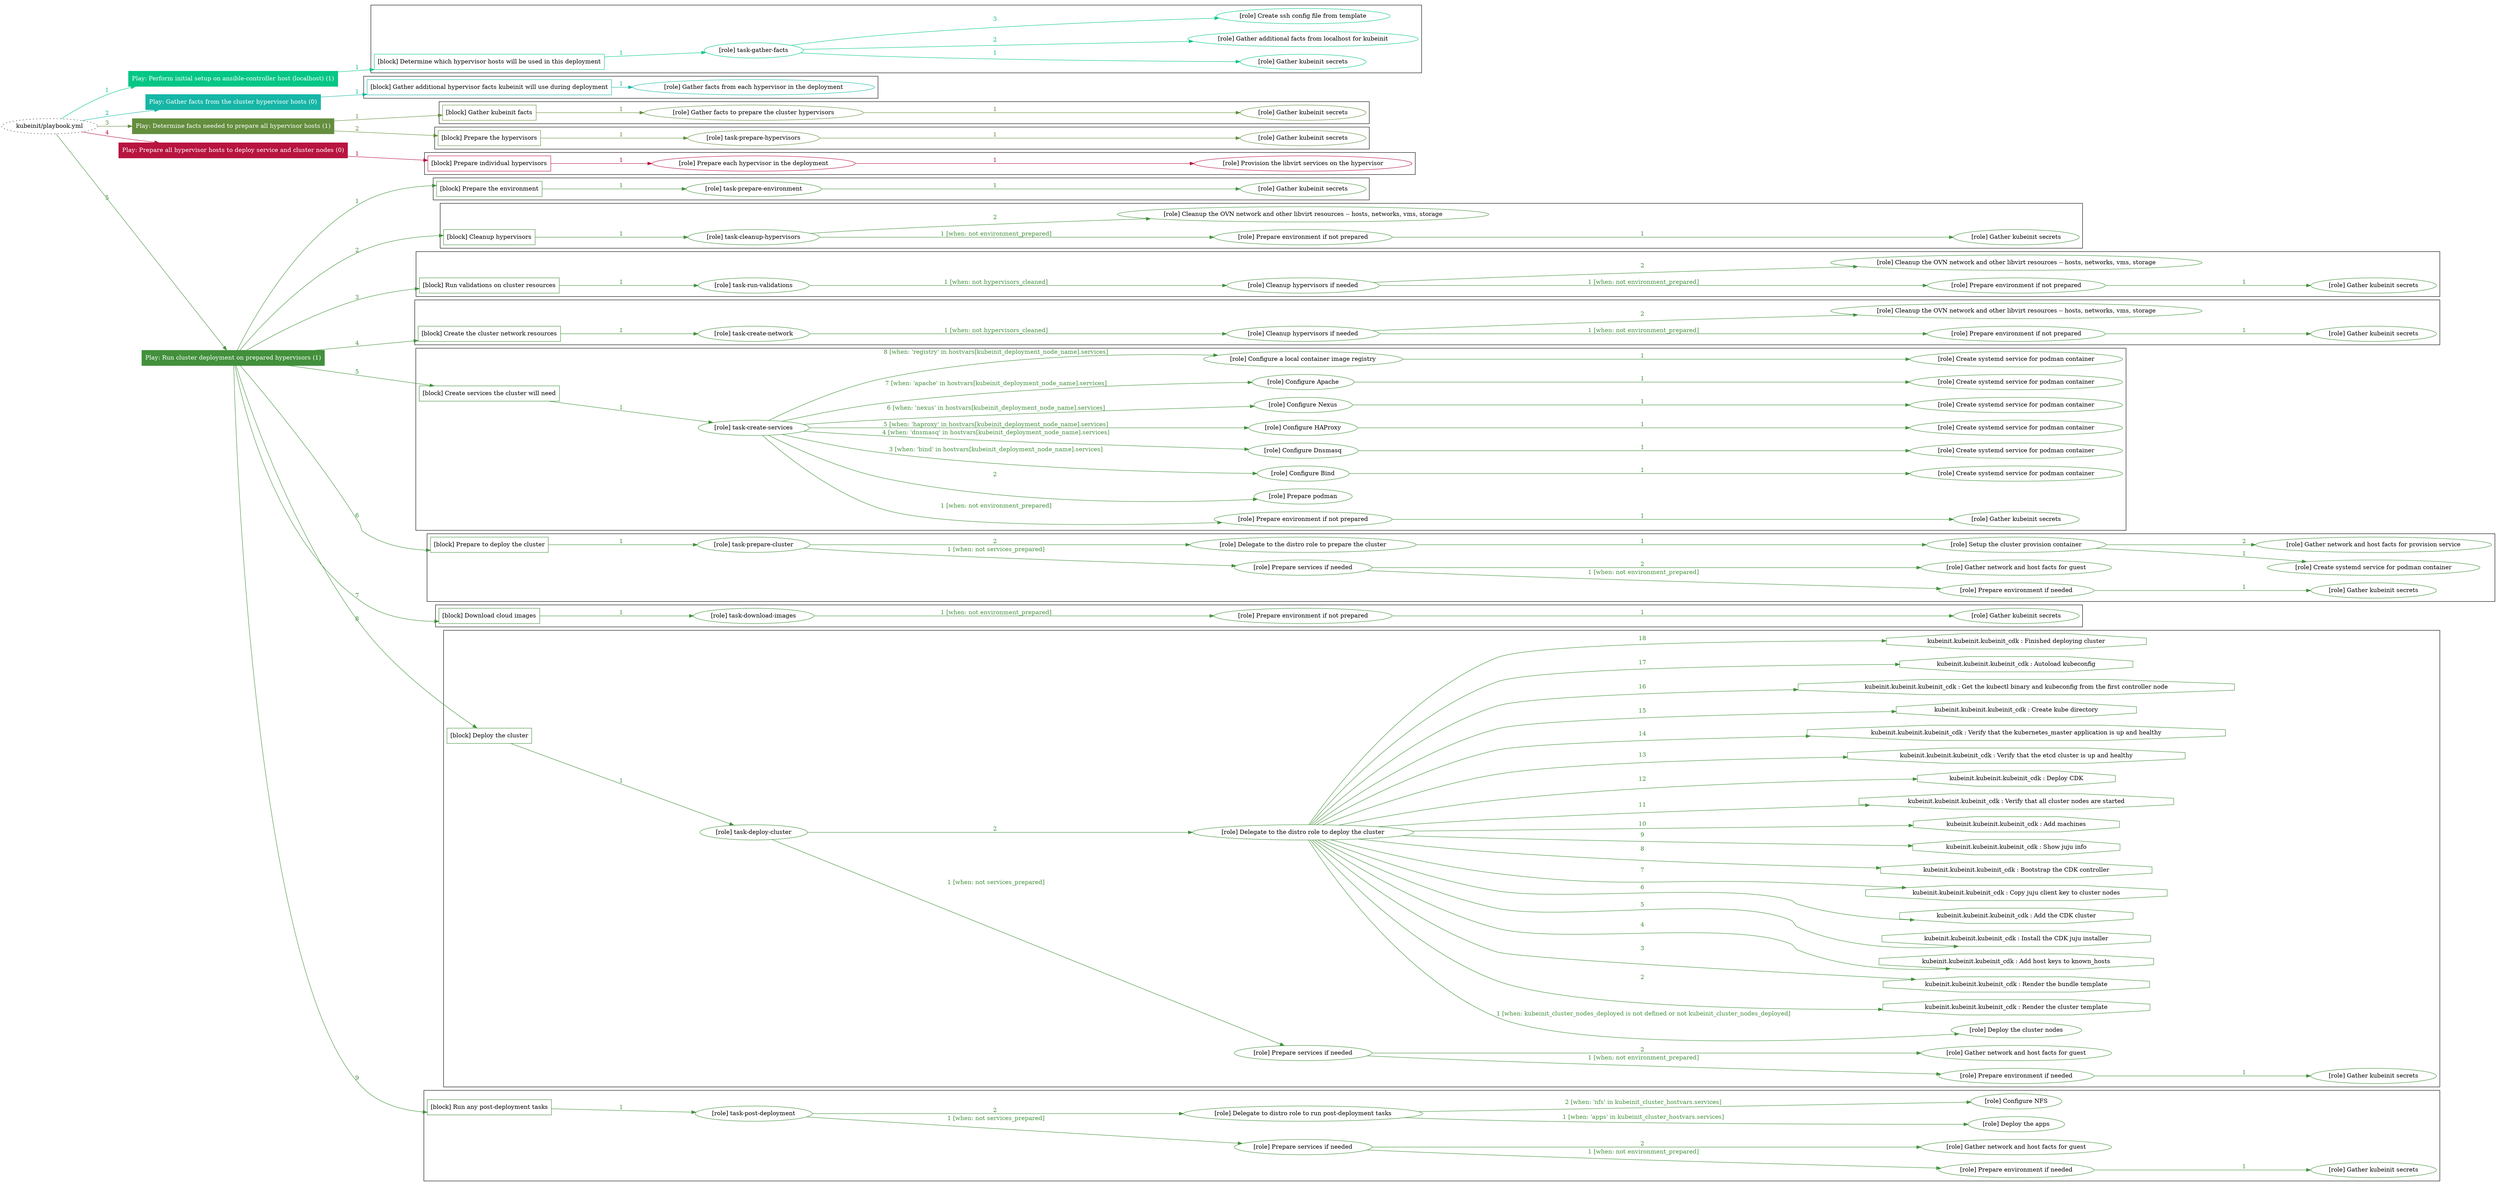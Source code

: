 digraph {
	graph [concentrate=true ordering=in rankdir=LR ratio=fill]
	edge [esep=5 sep=10]
	"kubeinit/playbook.yml" [URL="/home/runner/work/kubeinit/kubeinit/kubeinit/playbook.yml" id=playbook_f7d56a1f style=dotted]
	"kubeinit/playbook.yml" -> play_9d3494f8 [label="1 " color="#05c785" fontcolor="#05c785" id=edge_4e266718 labeltooltip="1 " tooltip="1 "]
	subgraph "Play: Perform initial setup on ansible-controller host (localhost) (1)" {
		play_9d3494f8 [label="Play: Perform initial setup on ansible-controller host (localhost) (1)" URL="/home/runner/work/kubeinit/kubeinit/kubeinit/playbook.yml" color="#05c785" fontcolor="#ffffff" id=play_9d3494f8 shape=box style=filled tooltip=localhost]
		play_9d3494f8 -> block_1e702557 [label=1 color="#05c785" fontcolor="#05c785" id=edge_c987de8f labeltooltip=1 tooltip=1]
		subgraph cluster_block_1e702557 {
			block_1e702557 [label="[block] Determine which hypervisor hosts will be used in this deployment" URL="/home/runner/work/kubeinit/kubeinit/kubeinit/playbook.yml" color="#05c785" id=block_1e702557 labeltooltip="Determine which hypervisor hosts will be used in this deployment" shape=box tooltip="Determine which hypervisor hosts will be used in this deployment"]
			block_1e702557 -> role_63ca5809 [label="1 " color="#05c785" fontcolor="#05c785" id=edge_135722ba labeltooltip="1 " tooltip="1 "]
			subgraph "task-gather-facts" {
				role_63ca5809 [label="[role] task-gather-facts" URL="/home/runner/work/kubeinit/kubeinit/kubeinit/playbook.yml" color="#05c785" id=role_63ca5809 tooltip="task-gather-facts"]
				role_63ca5809 -> role_ccbd1c4d [label="1 " color="#05c785" fontcolor="#05c785" id=edge_70dd1274 labeltooltip="1 " tooltip="1 "]
				subgraph "Gather kubeinit secrets" {
					role_ccbd1c4d [label="[role] Gather kubeinit secrets" URL="/home/runner/.ansible/collections/ansible_collections/kubeinit/kubeinit/roles/kubeinit_prepare/tasks/build_hypervisors_group.yml" color="#05c785" id=role_ccbd1c4d tooltip="Gather kubeinit secrets"]
				}
				role_63ca5809 -> role_51b33261 [label="2 " color="#05c785" fontcolor="#05c785" id=edge_3a1501fa labeltooltip="2 " tooltip="2 "]
				subgraph "Gather additional facts from localhost for kubeinit" {
					role_51b33261 [label="[role] Gather additional facts from localhost for kubeinit" URL="/home/runner/.ansible/collections/ansible_collections/kubeinit/kubeinit/roles/kubeinit_prepare/tasks/build_hypervisors_group.yml" color="#05c785" id=role_51b33261 tooltip="Gather additional facts from localhost for kubeinit"]
				}
				role_63ca5809 -> role_15b1a4b3 [label="3 " color="#05c785" fontcolor="#05c785" id=edge_d379cb49 labeltooltip="3 " tooltip="3 "]
				subgraph "Create ssh config file from template" {
					role_15b1a4b3 [label="[role] Create ssh config file from template" URL="/home/runner/.ansible/collections/ansible_collections/kubeinit/kubeinit/roles/kubeinit_prepare/tasks/build_hypervisors_group.yml" color="#05c785" id=role_15b1a4b3 tooltip="Create ssh config file from template"]
				}
			}
		}
	}
	"kubeinit/playbook.yml" -> play_5dc29656 [label="2 " color="#16b6a7" fontcolor="#16b6a7" id=edge_e780734a labeltooltip="2 " tooltip="2 "]
	subgraph "Play: Gather facts from the cluster hypervisor hosts (0)" {
		play_5dc29656 [label="Play: Gather facts from the cluster hypervisor hosts (0)" URL="/home/runner/work/kubeinit/kubeinit/kubeinit/playbook.yml" color="#16b6a7" fontcolor="#ffffff" id=play_5dc29656 shape=box style=filled tooltip="Play: Gather facts from the cluster hypervisor hosts (0)"]
		play_5dc29656 -> block_cd84ba8a [label=1 color="#16b6a7" fontcolor="#16b6a7" id=edge_fc68fb52 labeltooltip=1 tooltip=1]
		subgraph cluster_block_cd84ba8a {
			block_cd84ba8a [label="[block] Gather additional hypervisor facts kubeinit will use during deployment" URL="/home/runner/work/kubeinit/kubeinit/kubeinit/playbook.yml" color="#16b6a7" id=block_cd84ba8a labeltooltip="Gather additional hypervisor facts kubeinit will use during deployment" shape=box tooltip="Gather additional hypervisor facts kubeinit will use during deployment"]
			block_cd84ba8a -> role_bec9bb4e [label="1 " color="#16b6a7" fontcolor="#16b6a7" id=edge_7e86fb3c labeltooltip="1 " tooltip="1 "]
			subgraph "Gather facts from each hypervisor in the deployment" {
				role_bec9bb4e [label="[role] Gather facts from each hypervisor in the deployment" URL="/home/runner/work/kubeinit/kubeinit/kubeinit/playbook.yml" color="#16b6a7" id=role_bec9bb4e tooltip="Gather facts from each hypervisor in the deployment"]
			}
		}
	}
	"kubeinit/playbook.yml" -> play_b7d70bad [label="3 " color="#648e3e" fontcolor="#648e3e" id=edge_923982c4 labeltooltip="3 " tooltip="3 "]
	subgraph "Play: Determine facts needed to prepare all hypervisor hosts (1)" {
		play_b7d70bad [label="Play: Determine facts needed to prepare all hypervisor hosts (1)" URL="/home/runner/work/kubeinit/kubeinit/kubeinit/playbook.yml" color="#648e3e" fontcolor="#ffffff" id=play_b7d70bad shape=box style=filled tooltip=localhost]
		play_b7d70bad -> block_88d6a4b0 [label=1 color="#648e3e" fontcolor="#648e3e" id=edge_d62a795f labeltooltip=1 tooltip=1]
		subgraph cluster_block_88d6a4b0 {
			block_88d6a4b0 [label="[block] Gather kubeinit facts" URL="/home/runner/work/kubeinit/kubeinit/kubeinit/playbook.yml" color="#648e3e" id=block_88d6a4b0 labeltooltip="Gather kubeinit facts" shape=box tooltip="Gather kubeinit facts"]
			block_88d6a4b0 -> role_e372babe [label="1 " color="#648e3e" fontcolor="#648e3e" id=edge_d9eb8010 labeltooltip="1 " tooltip="1 "]
			subgraph "Gather facts to prepare the cluster hypervisors" {
				role_e372babe [label="[role] Gather facts to prepare the cluster hypervisors" URL="/home/runner/work/kubeinit/kubeinit/kubeinit/playbook.yml" color="#648e3e" id=role_e372babe tooltip="Gather facts to prepare the cluster hypervisors"]
				role_e372babe -> role_44e50f25 [label="1 " color="#648e3e" fontcolor="#648e3e" id=edge_b357e4c8 labeltooltip="1 " tooltip="1 "]
				subgraph "Gather kubeinit secrets" {
					role_44e50f25 [label="[role] Gather kubeinit secrets" URL="/home/runner/.ansible/collections/ansible_collections/kubeinit/kubeinit/roles/kubeinit_prepare/tasks/gather_kubeinit_facts.yml" color="#648e3e" id=role_44e50f25 tooltip="Gather kubeinit secrets"]
				}
			}
		}
		play_b7d70bad -> block_1d3f96f5 [label=2 color="#648e3e" fontcolor="#648e3e" id=edge_05e28e04 labeltooltip=2 tooltip=2]
		subgraph cluster_block_1d3f96f5 {
			block_1d3f96f5 [label="[block] Prepare the hypervisors" URL="/home/runner/work/kubeinit/kubeinit/kubeinit/playbook.yml" color="#648e3e" id=block_1d3f96f5 labeltooltip="Prepare the hypervisors" shape=box tooltip="Prepare the hypervisors"]
			block_1d3f96f5 -> role_72ad8587 [label="1 " color="#648e3e" fontcolor="#648e3e" id=edge_330543e3 labeltooltip="1 " tooltip="1 "]
			subgraph "task-prepare-hypervisors" {
				role_72ad8587 [label="[role] task-prepare-hypervisors" URL="/home/runner/work/kubeinit/kubeinit/kubeinit/playbook.yml" color="#648e3e" id=role_72ad8587 tooltip="task-prepare-hypervisors"]
				role_72ad8587 -> role_0f7a895f [label="1 " color="#648e3e" fontcolor="#648e3e" id=edge_5cdeebf2 labeltooltip="1 " tooltip="1 "]
				subgraph "Gather kubeinit secrets" {
					role_0f7a895f [label="[role] Gather kubeinit secrets" URL="/home/runner/.ansible/collections/ansible_collections/kubeinit/kubeinit/roles/kubeinit_prepare/tasks/gather_kubeinit_facts.yml" color="#648e3e" id=role_0f7a895f tooltip="Gather kubeinit secrets"]
				}
			}
		}
	}
	"kubeinit/playbook.yml" -> play_567fe848 [label="4 " color="#b81440" fontcolor="#b81440" id=edge_e64dbb48 labeltooltip="4 " tooltip="4 "]
	subgraph "Play: Prepare all hypervisor hosts to deploy service and cluster nodes (0)" {
		play_567fe848 [label="Play: Prepare all hypervisor hosts to deploy service and cluster nodes (0)" URL="/home/runner/work/kubeinit/kubeinit/kubeinit/playbook.yml" color="#b81440" fontcolor="#ffffff" id=play_567fe848 shape=box style=filled tooltip="Play: Prepare all hypervisor hosts to deploy service and cluster nodes (0)"]
		play_567fe848 -> block_f925129b [label=1 color="#b81440" fontcolor="#b81440" id=edge_7367eda6 labeltooltip=1 tooltip=1]
		subgraph cluster_block_f925129b {
			block_f925129b [label="[block] Prepare individual hypervisors" URL="/home/runner/work/kubeinit/kubeinit/kubeinit/playbook.yml" color="#b81440" id=block_f925129b labeltooltip="Prepare individual hypervisors" shape=box tooltip="Prepare individual hypervisors"]
			block_f925129b -> role_df6548ea [label="1 " color="#b81440" fontcolor="#b81440" id=edge_834b8fbd labeltooltip="1 " tooltip="1 "]
			subgraph "Prepare each hypervisor in the deployment" {
				role_df6548ea [label="[role] Prepare each hypervisor in the deployment" URL="/home/runner/work/kubeinit/kubeinit/kubeinit/playbook.yml" color="#b81440" id=role_df6548ea tooltip="Prepare each hypervisor in the deployment"]
				role_df6548ea -> role_e9e44abd [label="1 " color="#b81440" fontcolor="#b81440" id=edge_6ff7aff7 labeltooltip="1 " tooltip="1 "]
				subgraph "Provision the libvirt services on the hypervisor" {
					role_e9e44abd [label="[role] Provision the libvirt services on the hypervisor" URL="/home/runner/.ansible/collections/ansible_collections/kubeinit/kubeinit/roles/kubeinit_prepare/tasks/prepare_hypervisor.yml" color="#b81440" id=role_e9e44abd tooltip="Provision the libvirt services on the hypervisor"]
				}
			}
		}
	}
	"kubeinit/playbook.yml" -> play_abccce9b [label="5 " color="#42903c" fontcolor="#42903c" id=edge_ed0b6372 labeltooltip="5 " tooltip="5 "]
	subgraph "Play: Run cluster deployment on prepared hypervisors (1)" {
		play_abccce9b [label="Play: Run cluster deployment on prepared hypervisors (1)" URL="/home/runner/work/kubeinit/kubeinit/kubeinit/playbook.yml" color="#42903c" fontcolor="#ffffff" id=play_abccce9b shape=box style=filled tooltip=localhost]
		play_abccce9b -> block_70b73c59 [label=1 color="#42903c" fontcolor="#42903c" id=edge_b7bed525 labeltooltip=1 tooltip=1]
		subgraph cluster_block_70b73c59 {
			block_70b73c59 [label="[block] Prepare the environment" URL="/home/runner/work/kubeinit/kubeinit/kubeinit/playbook.yml" color="#42903c" id=block_70b73c59 labeltooltip="Prepare the environment" shape=box tooltip="Prepare the environment"]
			block_70b73c59 -> role_2d1d593f [label="1 " color="#42903c" fontcolor="#42903c" id=edge_42234bd9 labeltooltip="1 " tooltip="1 "]
			subgraph "task-prepare-environment" {
				role_2d1d593f [label="[role] task-prepare-environment" URL="/home/runner/work/kubeinit/kubeinit/kubeinit/playbook.yml" color="#42903c" id=role_2d1d593f tooltip="task-prepare-environment"]
				role_2d1d593f -> role_10525977 [label="1 " color="#42903c" fontcolor="#42903c" id=edge_3ddb04d9 labeltooltip="1 " tooltip="1 "]
				subgraph "Gather kubeinit secrets" {
					role_10525977 [label="[role] Gather kubeinit secrets" URL="/home/runner/.ansible/collections/ansible_collections/kubeinit/kubeinit/roles/kubeinit_prepare/tasks/gather_kubeinit_facts.yml" color="#42903c" id=role_10525977 tooltip="Gather kubeinit secrets"]
				}
			}
		}
		play_abccce9b -> block_73633639 [label=2 color="#42903c" fontcolor="#42903c" id=edge_e1ca526a labeltooltip=2 tooltip=2]
		subgraph cluster_block_73633639 {
			block_73633639 [label="[block] Cleanup hypervisors" URL="/home/runner/work/kubeinit/kubeinit/kubeinit/playbook.yml" color="#42903c" id=block_73633639 labeltooltip="Cleanup hypervisors" shape=box tooltip="Cleanup hypervisors"]
			block_73633639 -> role_f7b29eb9 [label="1 " color="#42903c" fontcolor="#42903c" id=edge_332ef39d labeltooltip="1 " tooltip="1 "]
			subgraph "task-cleanup-hypervisors" {
				role_f7b29eb9 [label="[role] task-cleanup-hypervisors" URL="/home/runner/work/kubeinit/kubeinit/kubeinit/playbook.yml" color="#42903c" id=role_f7b29eb9 tooltip="task-cleanup-hypervisors"]
				role_f7b29eb9 -> role_f4f5d958 [label="1 [when: not environment_prepared]" color="#42903c" fontcolor="#42903c" id=edge_9ed3f8a7 labeltooltip="1 [when: not environment_prepared]" tooltip="1 [when: not environment_prepared]"]
				subgraph "Prepare environment if not prepared" {
					role_f4f5d958 [label="[role] Prepare environment if not prepared" URL="/home/runner/.ansible/collections/ansible_collections/kubeinit/kubeinit/roles/kubeinit_prepare/tasks/cleanup_hypervisors.yml" color="#42903c" id=role_f4f5d958 tooltip="Prepare environment if not prepared"]
					role_f4f5d958 -> role_d607e94b [label="1 " color="#42903c" fontcolor="#42903c" id=edge_22d90299 labeltooltip="1 " tooltip="1 "]
					subgraph "Gather kubeinit secrets" {
						role_d607e94b [label="[role] Gather kubeinit secrets" URL="/home/runner/.ansible/collections/ansible_collections/kubeinit/kubeinit/roles/kubeinit_prepare/tasks/gather_kubeinit_facts.yml" color="#42903c" id=role_d607e94b tooltip="Gather kubeinit secrets"]
					}
				}
				role_f7b29eb9 -> role_53a4f9b1 [label="2 " color="#42903c" fontcolor="#42903c" id=edge_396d3b3f labeltooltip="2 " tooltip="2 "]
				subgraph "Cleanup the OVN network and other libvirt resources -- hosts, networks, vms, storage" {
					role_53a4f9b1 [label="[role] Cleanup the OVN network and other libvirt resources -- hosts, networks, vms, storage" URL="/home/runner/.ansible/collections/ansible_collections/kubeinit/kubeinit/roles/kubeinit_prepare/tasks/cleanup_hypervisors.yml" color="#42903c" id=role_53a4f9b1 tooltip="Cleanup the OVN network and other libvirt resources -- hosts, networks, vms, storage"]
				}
			}
		}
		play_abccce9b -> block_12a9a3de [label=3 color="#42903c" fontcolor="#42903c" id=edge_8e07f3e9 labeltooltip=3 tooltip=3]
		subgraph cluster_block_12a9a3de {
			block_12a9a3de [label="[block] Run validations on cluster resources" URL="/home/runner/work/kubeinit/kubeinit/kubeinit/playbook.yml" color="#42903c" id=block_12a9a3de labeltooltip="Run validations on cluster resources" shape=box tooltip="Run validations on cluster resources"]
			block_12a9a3de -> role_8befc4a2 [label="1 " color="#42903c" fontcolor="#42903c" id=edge_47675857 labeltooltip="1 " tooltip="1 "]
			subgraph "task-run-validations" {
				role_8befc4a2 [label="[role] task-run-validations" URL="/home/runner/work/kubeinit/kubeinit/kubeinit/playbook.yml" color="#42903c" id=role_8befc4a2 tooltip="task-run-validations"]
				role_8befc4a2 -> role_1d432547 [label="1 [when: not hypervisors_cleaned]" color="#42903c" fontcolor="#42903c" id=edge_67d72c9a labeltooltip="1 [when: not hypervisors_cleaned]" tooltip="1 [when: not hypervisors_cleaned]"]
				subgraph "Cleanup hypervisors if needed" {
					role_1d432547 [label="[role] Cleanup hypervisors if needed" URL="/home/runner/.ansible/collections/ansible_collections/kubeinit/kubeinit/roles/kubeinit_validations/tasks/main.yml" color="#42903c" id=role_1d432547 tooltip="Cleanup hypervisors if needed"]
					role_1d432547 -> role_c7fdb4a0 [label="1 [when: not environment_prepared]" color="#42903c" fontcolor="#42903c" id=edge_5541d632 labeltooltip="1 [when: not environment_prepared]" tooltip="1 [when: not environment_prepared]"]
					subgraph "Prepare environment if not prepared" {
						role_c7fdb4a0 [label="[role] Prepare environment if not prepared" URL="/home/runner/.ansible/collections/ansible_collections/kubeinit/kubeinit/roles/kubeinit_prepare/tasks/cleanup_hypervisors.yml" color="#42903c" id=role_c7fdb4a0 tooltip="Prepare environment if not prepared"]
						role_c7fdb4a0 -> role_44c9ba1e [label="1 " color="#42903c" fontcolor="#42903c" id=edge_c2871e2d labeltooltip="1 " tooltip="1 "]
						subgraph "Gather kubeinit secrets" {
							role_44c9ba1e [label="[role] Gather kubeinit secrets" URL="/home/runner/.ansible/collections/ansible_collections/kubeinit/kubeinit/roles/kubeinit_prepare/tasks/gather_kubeinit_facts.yml" color="#42903c" id=role_44c9ba1e tooltip="Gather kubeinit secrets"]
						}
					}
					role_1d432547 -> role_24dc0018 [label="2 " color="#42903c" fontcolor="#42903c" id=edge_713992dc labeltooltip="2 " tooltip="2 "]
					subgraph "Cleanup the OVN network and other libvirt resources -- hosts, networks, vms, storage" {
						role_24dc0018 [label="[role] Cleanup the OVN network and other libvirt resources -- hosts, networks, vms, storage" URL="/home/runner/.ansible/collections/ansible_collections/kubeinit/kubeinit/roles/kubeinit_prepare/tasks/cleanup_hypervisors.yml" color="#42903c" id=role_24dc0018 tooltip="Cleanup the OVN network and other libvirt resources -- hosts, networks, vms, storage"]
					}
				}
			}
		}
		play_abccce9b -> block_a97b1d2b [label=4 color="#42903c" fontcolor="#42903c" id=edge_5d04937b labeltooltip=4 tooltip=4]
		subgraph cluster_block_a97b1d2b {
			block_a97b1d2b [label="[block] Create the cluster network resources" URL="/home/runner/work/kubeinit/kubeinit/kubeinit/playbook.yml" color="#42903c" id=block_a97b1d2b labeltooltip="Create the cluster network resources" shape=box tooltip="Create the cluster network resources"]
			block_a97b1d2b -> role_7c0dde4b [label="1 " color="#42903c" fontcolor="#42903c" id=edge_e29b3566 labeltooltip="1 " tooltip="1 "]
			subgraph "task-create-network" {
				role_7c0dde4b [label="[role] task-create-network" URL="/home/runner/work/kubeinit/kubeinit/kubeinit/playbook.yml" color="#42903c" id=role_7c0dde4b tooltip="task-create-network"]
				role_7c0dde4b -> role_24efa6b0 [label="1 [when: not hypervisors_cleaned]" color="#42903c" fontcolor="#42903c" id=edge_4a710a80 labeltooltip="1 [when: not hypervisors_cleaned]" tooltip="1 [when: not hypervisors_cleaned]"]
				subgraph "Cleanup hypervisors if needed" {
					role_24efa6b0 [label="[role] Cleanup hypervisors if needed" URL="/home/runner/.ansible/collections/ansible_collections/kubeinit/kubeinit/roles/kubeinit_libvirt/tasks/create_network.yml" color="#42903c" id=role_24efa6b0 tooltip="Cleanup hypervisors if needed"]
					role_24efa6b0 -> role_05bc249f [label="1 [when: not environment_prepared]" color="#42903c" fontcolor="#42903c" id=edge_0163241c labeltooltip="1 [when: not environment_prepared]" tooltip="1 [when: not environment_prepared]"]
					subgraph "Prepare environment if not prepared" {
						role_05bc249f [label="[role] Prepare environment if not prepared" URL="/home/runner/.ansible/collections/ansible_collections/kubeinit/kubeinit/roles/kubeinit_prepare/tasks/cleanup_hypervisors.yml" color="#42903c" id=role_05bc249f tooltip="Prepare environment if not prepared"]
						role_05bc249f -> role_8cc1898f [label="1 " color="#42903c" fontcolor="#42903c" id=edge_b1630567 labeltooltip="1 " tooltip="1 "]
						subgraph "Gather kubeinit secrets" {
							role_8cc1898f [label="[role] Gather kubeinit secrets" URL="/home/runner/.ansible/collections/ansible_collections/kubeinit/kubeinit/roles/kubeinit_prepare/tasks/gather_kubeinit_facts.yml" color="#42903c" id=role_8cc1898f tooltip="Gather kubeinit secrets"]
						}
					}
					role_24efa6b0 -> role_633624ba [label="2 " color="#42903c" fontcolor="#42903c" id=edge_cf6f880e labeltooltip="2 " tooltip="2 "]
					subgraph "Cleanup the OVN network and other libvirt resources -- hosts, networks, vms, storage" {
						role_633624ba [label="[role] Cleanup the OVN network and other libvirt resources -- hosts, networks, vms, storage" URL="/home/runner/.ansible/collections/ansible_collections/kubeinit/kubeinit/roles/kubeinit_prepare/tasks/cleanup_hypervisors.yml" color="#42903c" id=role_633624ba tooltip="Cleanup the OVN network and other libvirt resources -- hosts, networks, vms, storage"]
					}
				}
			}
		}
		play_abccce9b -> block_24bbe177 [label=5 color="#42903c" fontcolor="#42903c" id=edge_2e0acec4 labeltooltip=5 tooltip=5]
		subgraph cluster_block_24bbe177 {
			block_24bbe177 [label="[block] Create services the cluster will need" URL="/home/runner/work/kubeinit/kubeinit/kubeinit/playbook.yml" color="#42903c" id=block_24bbe177 labeltooltip="Create services the cluster will need" shape=box tooltip="Create services the cluster will need"]
			block_24bbe177 -> role_bc8ef441 [label="1 " color="#42903c" fontcolor="#42903c" id=edge_83f59c9d labeltooltip="1 " tooltip="1 "]
			subgraph "task-create-services" {
				role_bc8ef441 [label="[role] task-create-services" URL="/home/runner/work/kubeinit/kubeinit/kubeinit/playbook.yml" color="#42903c" id=role_bc8ef441 tooltip="task-create-services"]
				role_bc8ef441 -> role_fa4e6e13 [label="1 [when: not environment_prepared]" color="#42903c" fontcolor="#42903c" id=edge_e1fc8f92 labeltooltip="1 [when: not environment_prepared]" tooltip="1 [when: not environment_prepared]"]
				subgraph "Prepare environment if not prepared" {
					role_fa4e6e13 [label="[role] Prepare environment if not prepared" URL="/home/runner/.ansible/collections/ansible_collections/kubeinit/kubeinit/roles/kubeinit_services/tasks/main.yml" color="#42903c" id=role_fa4e6e13 tooltip="Prepare environment if not prepared"]
					role_fa4e6e13 -> role_e470ef83 [label="1 " color="#42903c" fontcolor="#42903c" id=edge_4340dc14 labeltooltip="1 " tooltip="1 "]
					subgraph "Gather kubeinit secrets" {
						role_e470ef83 [label="[role] Gather kubeinit secrets" URL="/home/runner/.ansible/collections/ansible_collections/kubeinit/kubeinit/roles/kubeinit_prepare/tasks/gather_kubeinit_facts.yml" color="#42903c" id=role_e470ef83 tooltip="Gather kubeinit secrets"]
					}
				}
				role_bc8ef441 -> role_cfb52f1d [label="2 " color="#42903c" fontcolor="#42903c" id=edge_f4518dd8 labeltooltip="2 " tooltip="2 "]
				subgraph "Prepare podman" {
					role_cfb52f1d [label="[role] Prepare podman" URL="/home/runner/.ansible/collections/ansible_collections/kubeinit/kubeinit/roles/kubeinit_services/tasks/00_create_service_pod.yml" color="#42903c" id=role_cfb52f1d tooltip="Prepare podman"]
				}
				role_bc8ef441 -> role_87d46d2c [label="3 [when: 'bind' in hostvars[kubeinit_deployment_node_name].services]" color="#42903c" fontcolor="#42903c" id=edge_8e3e97ef labeltooltip="3 [when: 'bind' in hostvars[kubeinit_deployment_node_name].services]" tooltip="3 [when: 'bind' in hostvars[kubeinit_deployment_node_name].services]"]
				subgraph "Configure Bind" {
					role_87d46d2c [label="[role] Configure Bind" URL="/home/runner/.ansible/collections/ansible_collections/kubeinit/kubeinit/roles/kubeinit_services/tasks/start_services_containers.yml" color="#42903c" id=role_87d46d2c tooltip="Configure Bind"]
					role_87d46d2c -> role_81d71bec [label="1 " color="#42903c" fontcolor="#42903c" id=edge_4f6de973 labeltooltip="1 " tooltip="1 "]
					subgraph "Create systemd service for podman container" {
						role_81d71bec [label="[role] Create systemd service for podman container" URL="/home/runner/.ansible/collections/ansible_collections/kubeinit/kubeinit/roles/kubeinit_bind/tasks/main.yml" color="#42903c" id=role_81d71bec tooltip="Create systemd service for podman container"]
					}
				}
				role_bc8ef441 -> role_2c9913e2 [label="4 [when: 'dnsmasq' in hostvars[kubeinit_deployment_node_name].services]" color="#42903c" fontcolor="#42903c" id=edge_2671e858 labeltooltip="4 [when: 'dnsmasq' in hostvars[kubeinit_deployment_node_name].services]" tooltip="4 [when: 'dnsmasq' in hostvars[kubeinit_deployment_node_name].services]"]
				subgraph "Configure Dnsmasq" {
					role_2c9913e2 [label="[role] Configure Dnsmasq" URL="/home/runner/.ansible/collections/ansible_collections/kubeinit/kubeinit/roles/kubeinit_services/tasks/start_services_containers.yml" color="#42903c" id=role_2c9913e2 tooltip="Configure Dnsmasq"]
					role_2c9913e2 -> role_ccaaa0f1 [label="1 " color="#42903c" fontcolor="#42903c" id=edge_061f35b1 labeltooltip="1 " tooltip="1 "]
					subgraph "Create systemd service for podman container" {
						role_ccaaa0f1 [label="[role] Create systemd service for podman container" URL="/home/runner/.ansible/collections/ansible_collections/kubeinit/kubeinit/roles/kubeinit_dnsmasq/tasks/main.yml" color="#42903c" id=role_ccaaa0f1 tooltip="Create systemd service for podman container"]
					}
				}
				role_bc8ef441 -> role_432c2261 [label="5 [when: 'haproxy' in hostvars[kubeinit_deployment_node_name].services]" color="#42903c" fontcolor="#42903c" id=edge_e11898b4 labeltooltip="5 [when: 'haproxy' in hostvars[kubeinit_deployment_node_name].services]" tooltip="5 [when: 'haproxy' in hostvars[kubeinit_deployment_node_name].services]"]
				subgraph "Configure HAProxy" {
					role_432c2261 [label="[role] Configure HAProxy" URL="/home/runner/.ansible/collections/ansible_collections/kubeinit/kubeinit/roles/kubeinit_services/tasks/start_services_containers.yml" color="#42903c" id=role_432c2261 tooltip="Configure HAProxy"]
					role_432c2261 -> role_427f7380 [label="1 " color="#42903c" fontcolor="#42903c" id=edge_f9699f25 labeltooltip="1 " tooltip="1 "]
					subgraph "Create systemd service for podman container" {
						role_427f7380 [label="[role] Create systemd service for podman container" URL="/home/runner/.ansible/collections/ansible_collections/kubeinit/kubeinit/roles/kubeinit_haproxy/tasks/main.yml" color="#42903c" id=role_427f7380 tooltip="Create systemd service for podman container"]
					}
				}
				role_bc8ef441 -> role_cc9f2e1f [label="6 [when: 'nexus' in hostvars[kubeinit_deployment_node_name].services]" color="#42903c" fontcolor="#42903c" id=edge_07650c47 labeltooltip="6 [when: 'nexus' in hostvars[kubeinit_deployment_node_name].services]" tooltip="6 [when: 'nexus' in hostvars[kubeinit_deployment_node_name].services]"]
				subgraph "Configure Nexus" {
					role_cc9f2e1f [label="[role] Configure Nexus" URL="/home/runner/.ansible/collections/ansible_collections/kubeinit/kubeinit/roles/kubeinit_services/tasks/start_services_containers.yml" color="#42903c" id=role_cc9f2e1f tooltip="Configure Nexus"]
					role_cc9f2e1f -> role_c7fa2d1a [label="1 " color="#42903c" fontcolor="#42903c" id=edge_dcd483c2 labeltooltip="1 " tooltip="1 "]
					subgraph "Create systemd service for podman container" {
						role_c7fa2d1a [label="[role] Create systemd service for podman container" URL="/home/runner/.ansible/collections/ansible_collections/kubeinit/kubeinit/roles/kubeinit_nexus/tasks/main.yml" color="#42903c" id=role_c7fa2d1a tooltip="Create systemd service for podman container"]
					}
				}
				role_bc8ef441 -> role_5aa10f9f [label="7 [when: 'apache' in hostvars[kubeinit_deployment_node_name].services]" color="#42903c" fontcolor="#42903c" id=edge_da2cc0d7 labeltooltip="7 [when: 'apache' in hostvars[kubeinit_deployment_node_name].services]" tooltip="7 [when: 'apache' in hostvars[kubeinit_deployment_node_name].services]"]
				subgraph "Configure Apache" {
					role_5aa10f9f [label="[role] Configure Apache" URL="/home/runner/.ansible/collections/ansible_collections/kubeinit/kubeinit/roles/kubeinit_services/tasks/start_services_containers.yml" color="#42903c" id=role_5aa10f9f tooltip="Configure Apache"]
					role_5aa10f9f -> role_e1c06a20 [label="1 " color="#42903c" fontcolor="#42903c" id=edge_0be2514d labeltooltip="1 " tooltip="1 "]
					subgraph "Create systemd service for podman container" {
						role_e1c06a20 [label="[role] Create systemd service for podman container" URL="/home/runner/.ansible/collections/ansible_collections/kubeinit/kubeinit/roles/kubeinit_apache/tasks/main.yml" color="#42903c" id=role_e1c06a20 tooltip="Create systemd service for podman container"]
					}
				}
				role_bc8ef441 -> role_eaf4893b [label="8 [when: 'registry' in hostvars[kubeinit_deployment_node_name].services]" color="#42903c" fontcolor="#42903c" id=edge_7cb4bcd3 labeltooltip="8 [when: 'registry' in hostvars[kubeinit_deployment_node_name].services]" tooltip="8 [when: 'registry' in hostvars[kubeinit_deployment_node_name].services]"]
				subgraph "Configure a local container image registry" {
					role_eaf4893b [label="[role] Configure a local container image registry" URL="/home/runner/.ansible/collections/ansible_collections/kubeinit/kubeinit/roles/kubeinit_services/tasks/start_services_containers.yml" color="#42903c" id=role_eaf4893b tooltip="Configure a local container image registry"]
					role_eaf4893b -> role_3c49e866 [label="1 " color="#42903c" fontcolor="#42903c" id=edge_044c89cc labeltooltip="1 " tooltip="1 "]
					subgraph "Create systemd service for podman container" {
						role_3c49e866 [label="[role] Create systemd service for podman container" URL="/home/runner/.ansible/collections/ansible_collections/kubeinit/kubeinit/roles/kubeinit_registry/tasks/main.yml" color="#42903c" id=role_3c49e866 tooltip="Create systemd service for podman container"]
					}
				}
			}
		}
		play_abccce9b -> block_efd78b9a [label=6 color="#42903c" fontcolor="#42903c" id=edge_b3d43a85 labeltooltip=6 tooltip=6]
		subgraph cluster_block_efd78b9a {
			block_efd78b9a [label="[block] Prepare to deploy the cluster" URL="/home/runner/work/kubeinit/kubeinit/kubeinit/playbook.yml" color="#42903c" id=block_efd78b9a labeltooltip="Prepare to deploy the cluster" shape=box tooltip="Prepare to deploy the cluster"]
			block_efd78b9a -> role_2953ba36 [label="1 " color="#42903c" fontcolor="#42903c" id=edge_17ef4cd9 labeltooltip="1 " tooltip="1 "]
			subgraph "task-prepare-cluster" {
				role_2953ba36 [label="[role] task-prepare-cluster" URL="/home/runner/work/kubeinit/kubeinit/kubeinit/playbook.yml" color="#42903c" id=role_2953ba36 tooltip="task-prepare-cluster"]
				role_2953ba36 -> role_2f3fadbd [label="1 [when: not services_prepared]" color="#42903c" fontcolor="#42903c" id=edge_e487fe2a labeltooltip="1 [when: not services_prepared]" tooltip="1 [when: not services_prepared]"]
				subgraph "Prepare services if needed" {
					role_2f3fadbd [label="[role] Prepare services if needed" URL="/home/runner/.ansible/collections/ansible_collections/kubeinit/kubeinit/roles/kubeinit_prepare/tasks/prepare_cluster.yml" color="#42903c" id=role_2f3fadbd tooltip="Prepare services if needed"]
					role_2f3fadbd -> role_86eb7772 [label="1 [when: not environment_prepared]" color="#42903c" fontcolor="#42903c" id=edge_cc64b353 labeltooltip="1 [when: not environment_prepared]" tooltip="1 [when: not environment_prepared]"]
					subgraph "Prepare environment if needed" {
						role_86eb7772 [label="[role] Prepare environment if needed" URL="/home/runner/.ansible/collections/ansible_collections/kubeinit/kubeinit/roles/kubeinit_services/tasks/prepare_services.yml" color="#42903c" id=role_86eb7772 tooltip="Prepare environment if needed"]
						role_86eb7772 -> role_4cc63e66 [label="1 " color="#42903c" fontcolor="#42903c" id=edge_f136a3e9 labeltooltip="1 " tooltip="1 "]
						subgraph "Gather kubeinit secrets" {
							role_4cc63e66 [label="[role] Gather kubeinit secrets" URL="/home/runner/.ansible/collections/ansible_collections/kubeinit/kubeinit/roles/kubeinit_prepare/tasks/gather_kubeinit_facts.yml" color="#42903c" id=role_4cc63e66 tooltip="Gather kubeinit secrets"]
						}
					}
					role_2f3fadbd -> role_d6596491 [label="2 " color="#42903c" fontcolor="#42903c" id=edge_6c4cacbe labeltooltip="2 " tooltip="2 "]
					subgraph "Gather network and host facts for guest" {
						role_d6596491 [label="[role] Gather network and host facts for guest" URL="/home/runner/.ansible/collections/ansible_collections/kubeinit/kubeinit/roles/kubeinit_services/tasks/prepare_services.yml" color="#42903c" id=role_d6596491 tooltip="Gather network and host facts for guest"]
					}
				}
				role_2953ba36 -> role_c2b50e87 [label="2 " color="#42903c" fontcolor="#42903c" id=edge_b6c61326 labeltooltip="2 " tooltip="2 "]
				subgraph "Delegate to the distro role to prepare the cluster" {
					role_c2b50e87 [label="[role] Delegate to the distro role to prepare the cluster" URL="/home/runner/.ansible/collections/ansible_collections/kubeinit/kubeinit/roles/kubeinit_prepare/tasks/prepare_cluster.yml" color="#42903c" id=role_c2b50e87 tooltip="Delegate to the distro role to prepare the cluster"]
					role_c2b50e87 -> role_bf3b0e34 [label="1 " color="#42903c" fontcolor="#42903c" id=edge_cfb8f5fe labeltooltip="1 " tooltip="1 "]
					subgraph "Setup the cluster provision container" {
						role_bf3b0e34 [label="[role] Setup the cluster provision container" URL="/home/runner/.ansible/collections/ansible_collections/kubeinit/kubeinit/roles/kubeinit_cdk/tasks/prepare_cluster.yml" color="#42903c" id=role_bf3b0e34 tooltip="Setup the cluster provision container"]
						role_bf3b0e34 -> role_67ca36c5 [label="1 " color="#42903c" fontcolor="#42903c" id=edge_53e27a6b labeltooltip="1 " tooltip="1 "]
						subgraph "Create systemd service for podman container" {
							role_67ca36c5 [label="[role] Create systemd service for podman container" URL="/home/runner/.ansible/collections/ansible_collections/kubeinit/kubeinit/roles/kubeinit_services/tasks/create_provision_container.yml" color="#42903c" id=role_67ca36c5 tooltip="Create systemd service for podman container"]
						}
						role_bf3b0e34 -> role_4b603a60 [label="2 " color="#42903c" fontcolor="#42903c" id=edge_b8594bf0 labeltooltip="2 " tooltip="2 "]
						subgraph "Gather network and host facts for provision service" {
							role_4b603a60 [label="[role] Gather network and host facts for provision service" URL="/home/runner/.ansible/collections/ansible_collections/kubeinit/kubeinit/roles/kubeinit_services/tasks/create_provision_container.yml" color="#42903c" id=role_4b603a60 tooltip="Gather network and host facts for provision service"]
						}
					}
				}
			}
		}
		play_abccce9b -> block_eb105047 [label=7 color="#42903c" fontcolor="#42903c" id=edge_14df1217 labeltooltip=7 tooltip=7]
		subgraph cluster_block_eb105047 {
			block_eb105047 [label="[block] Download cloud images" URL="/home/runner/work/kubeinit/kubeinit/kubeinit/playbook.yml" color="#42903c" id=block_eb105047 labeltooltip="Download cloud images" shape=box tooltip="Download cloud images"]
			block_eb105047 -> role_1a2a130d [label="1 " color="#42903c" fontcolor="#42903c" id=edge_ae8267db labeltooltip="1 " tooltip="1 "]
			subgraph "task-download-images" {
				role_1a2a130d [label="[role] task-download-images" URL="/home/runner/work/kubeinit/kubeinit/kubeinit/playbook.yml" color="#42903c" id=role_1a2a130d tooltip="task-download-images"]
				role_1a2a130d -> role_8e7be967 [label="1 [when: not environment_prepared]" color="#42903c" fontcolor="#42903c" id=edge_6f2ef203 labeltooltip="1 [when: not environment_prepared]" tooltip="1 [when: not environment_prepared]"]
				subgraph "Prepare environment if not prepared" {
					role_8e7be967 [label="[role] Prepare environment if not prepared" URL="/home/runner/.ansible/collections/ansible_collections/kubeinit/kubeinit/roles/kubeinit_libvirt/tasks/download_cloud_images.yml" color="#42903c" id=role_8e7be967 tooltip="Prepare environment if not prepared"]
					role_8e7be967 -> role_b1095c62 [label="1 " color="#42903c" fontcolor="#42903c" id=edge_16eb9494 labeltooltip="1 " tooltip="1 "]
					subgraph "Gather kubeinit secrets" {
						role_b1095c62 [label="[role] Gather kubeinit secrets" URL="/home/runner/.ansible/collections/ansible_collections/kubeinit/kubeinit/roles/kubeinit_prepare/tasks/gather_kubeinit_facts.yml" color="#42903c" id=role_b1095c62 tooltip="Gather kubeinit secrets"]
					}
				}
			}
		}
		play_abccce9b -> block_a5689c5f [label=8 color="#42903c" fontcolor="#42903c" id=edge_05a82591 labeltooltip=8 tooltip=8]
		subgraph cluster_block_a5689c5f {
			block_a5689c5f [label="[block] Deploy the cluster" URL="/home/runner/work/kubeinit/kubeinit/kubeinit/playbook.yml" color="#42903c" id=block_a5689c5f labeltooltip="Deploy the cluster" shape=box tooltip="Deploy the cluster"]
			block_a5689c5f -> role_b0ea93f3 [label="1 " color="#42903c" fontcolor="#42903c" id=edge_dc7bc273 labeltooltip="1 " tooltip="1 "]
			subgraph "task-deploy-cluster" {
				role_b0ea93f3 [label="[role] task-deploy-cluster" URL="/home/runner/work/kubeinit/kubeinit/kubeinit/playbook.yml" color="#42903c" id=role_b0ea93f3 tooltip="task-deploy-cluster"]
				role_b0ea93f3 -> role_260acf93 [label="1 [when: not services_prepared]" color="#42903c" fontcolor="#42903c" id=edge_008addd1 labeltooltip="1 [when: not services_prepared]" tooltip="1 [when: not services_prepared]"]
				subgraph "Prepare services if needed" {
					role_260acf93 [label="[role] Prepare services if needed" URL="/home/runner/.ansible/collections/ansible_collections/kubeinit/kubeinit/roles/kubeinit_prepare/tasks/deploy_cluster.yml" color="#42903c" id=role_260acf93 tooltip="Prepare services if needed"]
					role_260acf93 -> role_bf64542a [label="1 [when: not environment_prepared]" color="#42903c" fontcolor="#42903c" id=edge_507bd63a labeltooltip="1 [when: not environment_prepared]" tooltip="1 [when: not environment_prepared]"]
					subgraph "Prepare environment if needed" {
						role_bf64542a [label="[role] Prepare environment if needed" URL="/home/runner/.ansible/collections/ansible_collections/kubeinit/kubeinit/roles/kubeinit_services/tasks/prepare_services.yml" color="#42903c" id=role_bf64542a tooltip="Prepare environment if needed"]
						role_bf64542a -> role_c49d55c9 [label="1 " color="#42903c" fontcolor="#42903c" id=edge_c09838d9 labeltooltip="1 " tooltip="1 "]
						subgraph "Gather kubeinit secrets" {
							role_c49d55c9 [label="[role] Gather kubeinit secrets" URL="/home/runner/.ansible/collections/ansible_collections/kubeinit/kubeinit/roles/kubeinit_prepare/tasks/gather_kubeinit_facts.yml" color="#42903c" id=role_c49d55c9 tooltip="Gather kubeinit secrets"]
						}
					}
					role_260acf93 -> role_cad8c042 [label="2 " color="#42903c" fontcolor="#42903c" id=edge_16fa3231 labeltooltip="2 " tooltip="2 "]
					subgraph "Gather network and host facts for guest" {
						role_cad8c042 [label="[role] Gather network and host facts for guest" URL="/home/runner/.ansible/collections/ansible_collections/kubeinit/kubeinit/roles/kubeinit_services/tasks/prepare_services.yml" color="#42903c" id=role_cad8c042 tooltip="Gather network and host facts for guest"]
					}
				}
				role_b0ea93f3 -> role_4ad700be [label="2 " color="#42903c" fontcolor="#42903c" id=edge_8be4c188 labeltooltip="2 " tooltip="2 "]
				subgraph "Delegate to the distro role to deploy the cluster" {
					role_4ad700be [label="[role] Delegate to the distro role to deploy the cluster" URL="/home/runner/.ansible/collections/ansible_collections/kubeinit/kubeinit/roles/kubeinit_prepare/tasks/deploy_cluster.yml" color="#42903c" id=role_4ad700be tooltip="Delegate to the distro role to deploy the cluster"]
					role_4ad700be -> role_6744b2c9 [label="1 [when: kubeinit_cluster_nodes_deployed is not defined or not kubeinit_cluster_nodes_deployed]" color="#42903c" fontcolor="#42903c" id=edge_3d4cd16e labeltooltip="1 [when: kubeinit_cluster_nodes_deployed is not defined or not kubeinit_cluster_nodes_deployed]" tooltip="1 [when: kubeinit_cluster_nodes_deployed is not defined or not kubeinit_cluster_nodes_deployed]"]
					subgraph "Deploy the cluster nodes" {
						role_6744b2c9 [label="[role] Deploy the cluster nodes" URL="/home/runner/.ansible/collections/ansible_collections/kubeinit/kubeinit/roles/kubeinit_cdk/tasks/main.yml" color="#42903c" id=role_6744b2c9 tooltip="Deploy the cluster nodes"]
					}
					task_01edd975 [label="kubeinit.kubeinit.kubeinit_cdk : Render the cluster template" URL="/home/runner/.ansible/collections/ansible_collections/kubeinit/kubeinit/roles/kubeinit_cdk/tasks/main.yml" color="#42903c" id=task_01edd975 shape=octagon tooltip="kubeinit.kubeinit.kubeinit_cdk : Render the cluster template"]
					role_4ad700be -> task_01edd975 [label="2 " color="#42903c" fontcolor="#42903c" id=edge_b60c4e09 labeltooltip="2 " tooltip="2 "]
					task_11afe519 [label="kubeinit.kubeinit.kubeinit_cdk : Render the bundle template" URL="/home/runner/.ansible/collections/ansible_collections/kubeinit/kubeinit/roles/kubeinit_cdk/tasks/main.yml" color="#42903c" id=task_11afe519 shape=octagon tooltip="kubeinit.kubeinit.kubeinit_cdk : Render the bundle template"]
					role_4ad700be -> task_11afe519 [label="3 " color="#42903c" fontcolor="#42903c" id=edge_e639ef64 labeltooltip="3 " tooltip="3 "]
					task_a5811e90 [label="kubeinit.kubeinit.kubeinit_cdk : Add host keys to known_hosts" URL="/home/runner/.ansible/collections/ansible_collections/kubeinit/kubeinit/roles/kubeinit_cdk/tasks/main.yml" color="#42903c" id=task_a5811e90 shape=octagon tooltip="kubeinit.kubeinit.kubeinit_cdk : Add host keys to known_hosts"]
					role_4ad700be -> task_a5811e90 [label="4 " color="#42903c" fontcolor="#42903c" id=edge_488952b9 labeltooltip="4 " tooltip="4 "]
					task_8c6ac3e2 [label="kubeinit.kubeinit.kubeinit_cdk : Install the CDK juju installer" URL="/home/runner/.ansible/collections/ansible_collections/kubeinit/kubeinit/roles/kubeinit_cdk/tasks/main.yml" color="#42903c" id=task_8c6ac3e2 shape=octagon tooltip="kubeinit.kubeinit.kubeinit_cdk : Install the CDK juju installer"]
					role_4ad700be -> task_8c6ac3e2 [label="5 " color="#42903c" fontcolor="#42903c" id=edge_84ebacc0 labeltooltip="5 " tooltip="5 "]
					task_b094ebb2 [label="kubeinit.kubeinit.kubeinit_cdk : Add the CDK cluster" URL="/home/runner/.ansible/collections/ansible_collections/kubeinit/kubeinit/roles/kubeinit_cdk/tasks/main.yml" color="#42903c" id=task_b094ebb2 shape=octagon tooltip="kubeinit.kubeinit.kubeinit_cdk : Add the CDK cluster"]
					role_4ad700be -> task_b094ebb2 [label="6 " color="#42903c" fontcolor="#42903c" id=edge_5d754ea5 labeltooltip="6 " tooltip="6 "]
					task_408fd477 [label="kubeinit.kubeinit.kubeinit_cdk : Copy juju client key to cluster nodes" URL="/home/runner/.ansible/collections/ansible_collections/kubeinit/kubeinit/roles/kubeinit_cdk/tasks/main.yml" color="#42903c" id=task_408fd477 shape=octagon tooltip="kubeinit.kubeinit.kubeinit_cdk : Copy juju client key to cluster nodes"]
					role_4ad700be -> task_408fd477 [label="7 " color="#42903c" fontcolor="#42903c" id=edge_a30f807f labeltooltip="7 " tooltip="7 "]
					task_16b34e23 [label="kubeinit.kubeinit.kubeinit_cdk : Bootstrap the CDK controller" URL="/home/runner/.ansible/collections/ansible_collections/kubeinit/kubeinit/roles/kubeinit_cdk/tasks/main.yml" color="#42903c" id=task_16b34e23 shape=octagon tooltip="kubeinit.kubeinit.kubeinit_cdk : Bootstrap the CDK controller"]
					role_4ad700be -> task_16b34e23 [label="8 " color="#42903c" fontcolor="#42903c" id=edge_877f1ea0 labeltooltip="8 " tooltip="8 "]
					task_f057a525 [label="kubeinit.kubeinit.kubeinit_cdk : Show juju info" URL="/home/runner/.ansible/collections/ansible_collections/kubeinit/kubeinit/roles/kubeinit_cdk/tasks/main.yml" color="#42903c" id=task_f057a525 shape=octagon tooltip="kubeinit.kubeinit.kubeinit_cdk : Show juju info"]
					role_4ad700be -> task_f057a525 [label="9 " color="#42903c" fontcolor="#42903c" id=edge_da02f3b8 labeltooltip="9 " tooltip="9 "]
					task_dc6ef6e7 [label="kubeinit.kubeinit.kubeinit_cdk : Add machines" URL="/home/runner/.ansible/collections/ansible_collections/kubeinit/kubeinit/roles/kubeinit_cdk/tasks/main.yml" color="#42903c" id=task_dc6ef6e7 shape=octagon tooltip="kubeinit.kubeinit.kubeinit_cdk : Add machines"]
					role_4ad700be -> task_dc6ef6e7 [label="10 " color="#42903c" fontcolor="#42903c" id=edge_166d8c44 labeltooltip="10 " tooltip="10 "]
					task_ded8c231 [label="kubeinit.kubeinit.kubeinit_cdk : Verify that all cluster nodes are started" URL="/home/runner/.ansible/collections/ansible_collections/kubeinit/kubeinit/roles/kubeinit_cdk/tasks/main.yml" color="#42903c" id=task_ded8c231 shape=octagon tooltip="kubeinit.kubeinit.kubeinit_cdk : Verify that all cluster nodes are started"]
					role_4ad700be -> task_ded8c231 [label="11 " color="#42903c" fontcolor="#42903c" id=edge_a564a4e1 labeltooltip="11 " tooltip="11 "]
					task_02446434 [label="kubeinit.kubeinit.kubeinit_cdk : Deploy CDK" URL="/home/runner/.ansible/collections/ansible_collections/kubeinit/kubeinit/roles/kubeinit_cdk/tasks/main.yml" color="#42903c" id=task_02446434 shape=octagon tooltip="kubeinit.kubeinit.kubeinit_cdk : Deploy CDK"]
					role_4ad700be -> task_02446434 [label="12 " color="#42903c" fontcolor="#42903c" id=edge_bbbcfbc8 labeltooltip="12 " tooltip="12 "]
					task_fc65b308 [label="kubeinit.kubeinit.kubeinit_cdk : Verify that the etcd cluster is up and healthy" URL="/home/runner/.ansible/collections/ansible_collections/kubeinit/kubeinit/roles/kubeinit_cdk/tasks/main.yml" color="#42903c" id=task_fc65b308 shape=octagon tooltip="kubeinit.kubeinit.kubeinit_cdk : Verify that the etcd cluster is up and healthy"]
					role_4ad700be -> task_fc65b308 [label="13 " color="#42903c" fontcolor="#42903c" id=edge_be26e10e labeltooltip="13 " tooltip="13 "]
					task_171d010a [label="kubeinit.kubeinit.kubeinit_cdk : Verify that the kubernetes_master application is up and healthy" URL="/home/runner/.ansible/collections/ansible_collections/kubeinit/kubeinit/roles/kubeinit_cdk/tasks/main.yml" color="#42903c" id=task_171d010a shape=octagon tooltip="kubeinit.kubeinit.kubeinit_cdk : Verify that the kubernetes_master application is up and healthy"]
					role_4ad700be -> task_171d010a [label="14 " color="#42903c" fontcolor="#42903c" id=edge_349933e1 labeltooltip="14 " tooltip="14 "]
					task_0cc08423 [label="kubeinit.kubeinit.kubeinit_cdk : Create kube directory" URL="/home/runner/.ansible/collections/ansible_collections/kubeinit/kubeinit/roles/kubeinit_cdk/tasks/main.yml" color="#42903c" id=task_0cc08423 shape=octagon tooltip="kubeinit.kubeinit.kubeinit_cdk : Create kube directory"]
					role_4ad700be -> task_0cc08423 [label="15 " color="#42903c" fontcolor="#42903c" id=edge_73dfadcd labeltooltip="15 " tooltip="15 "]
					task_987a5f85 [label="kubeinit.kubeinit.kubeinit_cdk : Get the kubectl binary and kubeconfig from the first controller node" URL="/home/runner/.ansible/collections/ansible_collections/kubeinit/kubeinit/roles/kubeinit_cdk/tasks/main.yml" color="#42903c" id=task_987a5f85 shape=octagon tooltip="kubeinit.kubeinit.kubeinit_cdk : Get the kubectl binary and kubeconfig from the first controller node"]
					role_4ad700be -> task_987a5f85 [label="16 " color="#42903c" fontcolor="#42903c" id=edge_a3da8b94 labeltooltip="16 " tooltip="16 "]
					task_1a75f2f7 [label="kubeinit.kubeinit.kubeinit_cdk : Autoload kubeconfig" URL="/home/runner/.ansible/collections/ansible_collections/kubeinit/kubeinit/roles/kubeinit_cdk/tasks/main.yml" color="#42903c" id=task_1a75f2f7 shape=octagon tooltip="kubeinit.kubeinit.kubeinit_cdk : Autoload kubeconfig"]
					role_4ad700be -> task_1a75f2f7 [label="17 " color="#42903c" fontcolor="#42903c" id=edge_8a36c91e labeltooltip="17 " tooltip="17 "]
					task_6c42e2fb [label="kubeinit.kubeinit.kubeinit_cdk : Finished deploying cluster" URL="/home/runner/.ansible/collections/ansible_collections/kubeinit/kubeinit/roles/kubeinit_cdk/tasks/main.yml" color="#42903c" id=task_6c42e2fb shape=octagon tooltip="kubeinit.kubeinit.kubeinit_cdk : Finished deploying cluster"]
					role_4ad700be -> task_6c42e2fb [label="18 " color="#42903c" fontcolor="#42903c" id=edge_929891a7 labeltooltip="18 " tooltip="18 "]
				}
			}
		}
		play_abccce9b -> block_ae2b6639 [label=9 color="#42903c" fontcolor="#42903c" id=edge_f8f36583 labeltooltip=9 tooltip=9]
		subgraph cluster_block_ae2b6639 {
			block_ae2b6639 [label="[block] Run any post-deployment tasks" URL="/home/runner/work/kubeinit/kubeinit/kubeinit/playbook.yml" color="#42903c" id=block_ae2b6639 labeltooltip="Run any post-deployment tasks" shape=box tooltip="Run any post-deployment tasks"]
			block_ae2b6639 -> role_c6d13c5b [label="1 " color="#42903c" fontcolor="#42903c" id=edge_8ce885b2 labeltooltip="1 " tooltip="1 "]
			subgraph "task-post-deployment" {
				role_c6d13c5b [label="[role] task-post-deployment" URL="/home/runner/work/kubeinit/kubeinit/kubeinit/playbook.yml" color="#42903c" id=role_c6d13c5b tooltip="task-post-deployment"]
				role_c6d13c5b -> role_5b900845 [label="1 [when: not services_prepared]" color="#42903c" fontcolor="#42903c" id=edge_6cb96eb9 labeltooltip="1 [when: not services_prepared]" tooltip="1 [when: not services_prepared]"]
				subgraph "Prepare services if needed" {
					role_5b900845 [label="[role] Prepare services if needed" URL="/home/runner/.ansible/collections/ansible_collections/kubeinit/kubeinit/roles/kubeinit_prepare/tasks/post_deployment.yml" color="#42903c" id=role_5b900845 tooltip="Prepare services if needed"]
					role_5b900845 -> role_bc325db3 [label="1 [when: not environment_prepared]" color="#42903c" fontcolor="#42903c" id=edge_9663f2ae labeltooltip="1 [when: not environment_prepared]" tooltip="1 [when: not environment_prepared]"]
					subgraph "Prepare environment if needed" {
						role_bc325db3 [label="[role] Prepare environment if needed" URL="/home/runner/.ansible/collections/ansible_collections/kubeinit/kubeinit/roles/kubeinit_services/tasks/prepare_services.yml" color="#42903c" id=role_bc325db3 tooltip="Prepare environment if needed"]
						role_bc325db3 -> role_30e93fd2 [label="1 " color="#42903c" fontcolor="#42903c" id=edge_223be7b0 labeltooltip="1 " tooltip="1 "]
						subgraph "Gather kubeinit secrets" {
							role_30e93fd2 [label="[role] Gather kubeinit secrets" URL="/home/runner/.ansible/collections/ansible_collections/kubeinit/kubeinit/roles/kubeinit_prepare/tasks/gather_kubeinit_facts.yml" color="#42903c" id=role_30e93fd2 tooltip="Gather kubeinit secrets"]
						}
					}
					role_5b900845 -> role_81b61bb0 [label="2 " color="#42903c" fontcolor="#42903c" id=edge_8a445b7e labeltooltip="2 " tooltip="2 "]
					subgraph "Gather network and host facts for guest" {
						role_81b61bb0 [label="[role] Gather network and host facts for guest" URL="/home/runner/.ansible/collections/ansible_collections/kubeinit/kubeinit/roles/kubeinit_services/tasks/prepare_services.yml" color="#42903c" id=role_81b61bb0 tooltip="Gather network and host facts for guest"]
					}
				}
				role_c6d13c5b -> role_4b87333c [label="2 " color="#42903c" fontcolor="#42903c" id=edge_d016d976 labeltooltip="2 " tooltip="2 "]
				subgraph "Delegate to distro role to run post-deployment tasks" {
					role_4b87333c [label="[role] Delegate to distro role to run post-deployment tasks" URL="/home/runner/.ansible/collections/ansible_collections/kubeinit/kubeinit/roles/kubeinit_prepare/tasks/post_deployment.yml" color="#42903c" id=role_4b87333c tooltip="Delegate to distro role to run post-deployment tasks"]
					role_4b87333c -> role_cc6486be [label="1 [when: 'apps' in kubeinit_cluster_hostvars.services]" color="#42903c" fontcolor="#42903c" id=edge_fb6ce3aa labeltooltip="1 [when: 'apps' in kubeinit_cluster_hostvars.services]" tooltip="1 [when: 'apps' in kubeinit_cluster_hostvars.services]"]
					subgraph "Deploy the apps" {
						role_cc6486be [label="[role] Deploy the apps" URL="/home/runner/.ansible/collections/ansible_collections/kubeinit/kubeinit/roles/kubeinit_cdk/tasks/post_deployment_tasks.yml" color="#42903c" id=role_cc6486be tooltip="Deploy the apps"]
					}
					role_4b87333c -> role_ce9d01f1 [label="2 [when: 'nfs' in kubeinit_cluster_hostvars.services]" color="#42903c" fontcolor="#42903c" id=edge_c8a4f96a labeltooltip="2 [when: 'nfs' in kubeinit_cluster_hostvars.services]" tooltip="2 [when: 'nfs' in kubeinit_cluster_hostvars.services]"]
					subgraph "Configure NFS" {
						role_ce9d01f1 [label="[role] Configure NFS" URL="/home/runner/.ansible/collections/ansible_collections/kubeinit/kubeinit/roles/kubeinit_cdk/tasks/post_deployment_tasks.yml" color="#42903c" id=role_ce9d01f1 tooltip="Configure NFS"]
					}
				}
			}
		}
	}
}
